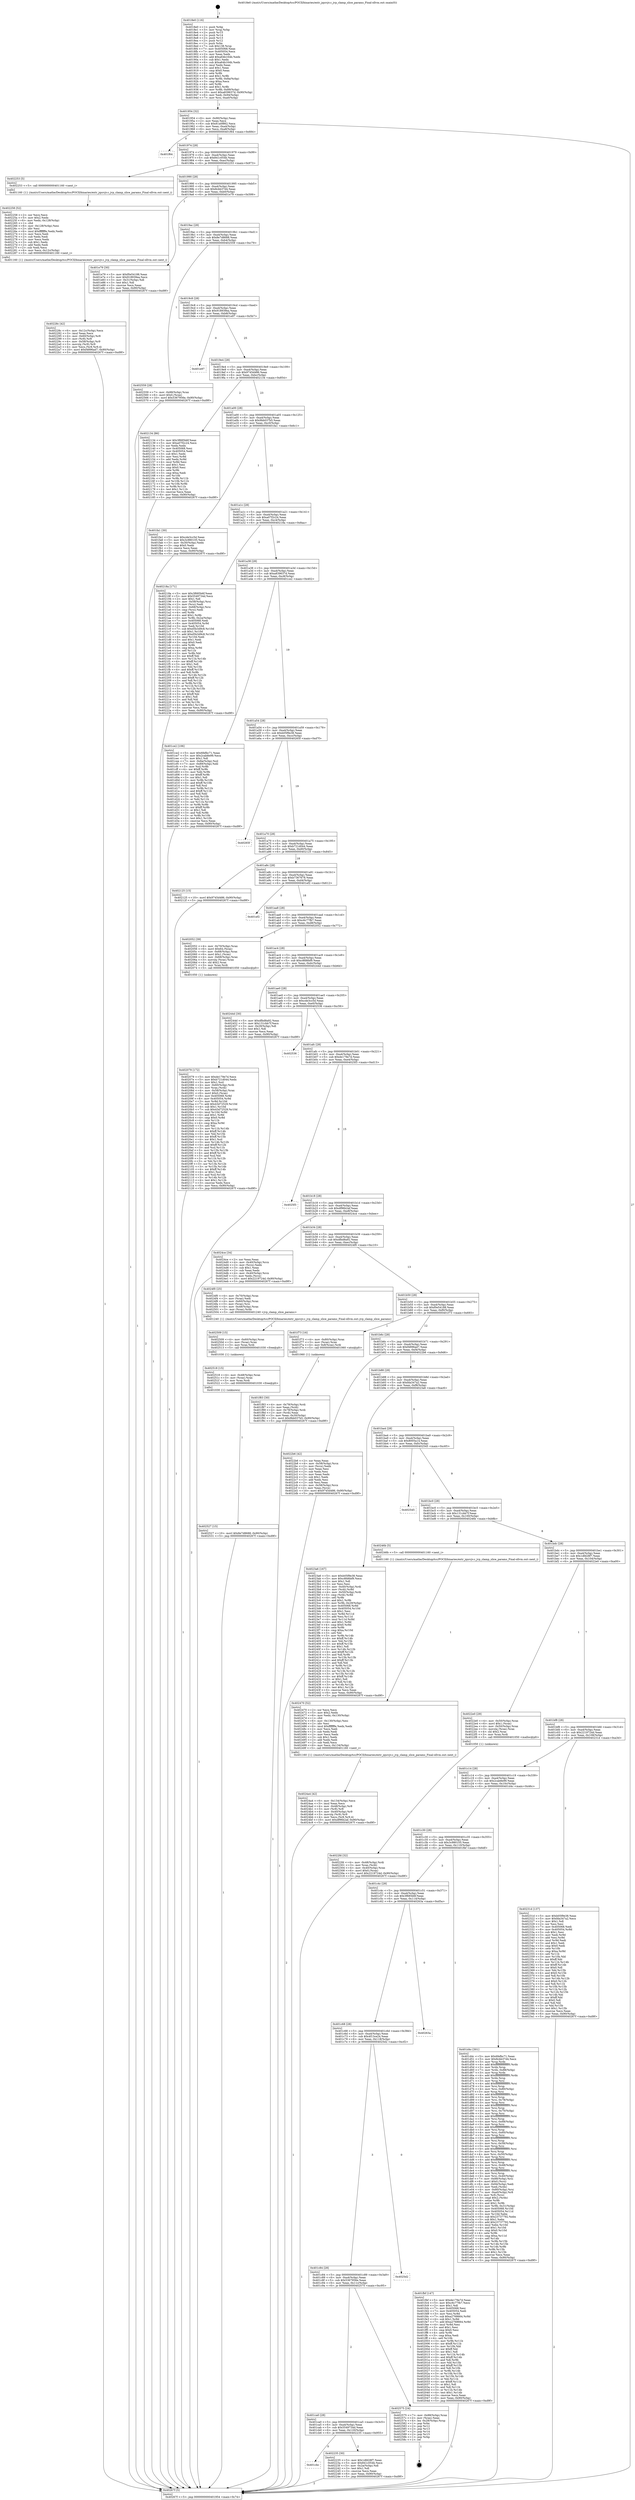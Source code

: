 digraph "0x4018e0" {
  label = "0x4018e0 (/mnt/c/Users/mathe/Desktop/tcc/POCII/binaries/extr_jqsrcjv.c_jvp_clamp_slice_params_Final-ollvm.out::main(0))"
  labelloc = "t"
  node[shape=record]

  Entry [label="",width=0.3,height=0.3,shape=circle,fillcolor=black,style=filled]
  "0x401954" [label="{
     0x401954 [32]\l
     | [instrs]\l
     &nbsp;&nbsp;0x401954 \<+6\>: mov -0x90(%rbp),%eax\l
     &nbsp;&nbsp;0x40195a \<+2\>: mov %eax,%ecx\l
     &nbsp;&nbsp;0x40195c \<+6\>: sub $0x81a0f862,%ecx\l
     &nbsp;&nbsp;0x401962 \<+6\>: mov %eax,-0xa4(%rbp)\l
     &nbsp;&nbsp;0x401968 \<+6\>: mov %ecx,-0xa8(%rbp)\l
     &nbsp;&nbsp;0x40196e \<+6\>: je 0000000000401f64 \<main+0x684\>\l
  }"]
  "0x401f64" [label="{
     0x401f64\l
  }", style=dashed]
  "0x401974" [label="{
     0x401974 [28]\l
     | [instrs]\l
     &nbsp;&nbsp;0x401974 \<+5\>: jmp 0000000000401979 \<main+0x99\>\l
     &nbsp;&nbsp;0x401979 \<+6\>: mov -0xa4(%rbp),%eax\l
     &nbsp;&nbsp;0x40197f \<+5\>: sub $0x841c054b,%eax\l
     &nbsp;&nbsp;0x401984 \<+6\>: mov %eax,-0xac(%rbp)\l
     &nbsp;&nbsp;0x40198a \<+6\>: je 0000000000402253 \<main+0x973\>\l
  }"]
  Exit [label="",width=0.3,height=0.3,shape=circle,fillcolor=black,style=filled,peripheries=2]
  "0x402253" [label="{
     0x402253 [5]\l
     | [instrs]\l
     &nbsp;&nbsp;0x402253 \<+5\>: call 0000000000401160 \<next_i\>\l
     | [calls]\l
     &nbsp;&nbsp;0x401160 \{1\} (/mnt/c/Users/mathe/Desktop/tcc/POCII/binaries/extr_jqsrcjv.c_jvp_clamp_slice_params_Final-ollvm.out::next_i)\l
  }"]
  "0x401990" [label="{
     0x401990 [28]\l
     | [instrs]\l
     &nbsp;&nbsp;0x401990 \<+5\>: jmp 0000000000401995 \<main+0xb5\>\l
     &nbsp;&nbsp;0x401995 \<+6\>: mov -0xa4(%rbp),%eax\l
     &nbsp;&nbsp;0x40199b \<+5\>: sub $0x8cbb37d4,%eax\l
     &nbsp;&nbsp;0x4019a0 \<+6\>: mov %eax,-0xb0(%rbp)\l
     &nbsp;&nbsp;0x4019a6 \<+6\>: je 0000000000401e79 \<main+0x599\>\l
  }"]
  "0x402527" [label="{
     0x402527 [15]\l
     | [instrs]\l
     &nbsp;&nbsp;0x402527 \<+10\>: movl $0x8e7d8688,-0x90(%rbp)\l
     &nbsp;&nbsp;0x402531 \<+5\>: jmp 000000000040267f \<main+0xd9f\>\l
  }"]
  "0x401e79" [label="{
     0x401e79 [30]\l
     | [instrs]\l
     &nbsp;&nbsp;0x401e79 \<+5\>: mov $0xf0e54188,%eax\l
     &nbsp;&nbsp;0x401e7e \<+5\>: mov $0x918939ea,%ecx\l
     &nbsp;&nbsp;0x401e83 \<+3\>: mov -0x31(%rbp),%dl\l
     &nbsp;&nbsp;0x401e86 \<+3\>: test $0x1,%dl\l
     &nbsp;&nbsp;0x401e89 \<+3\>: cmovne %ecx,%eax\l
     &nbsp;&nbsp;0x401e8c \<+6\>: mov %eax,-0x90(%rbp)\l
     &nbsp;&nbsp;0x401e92 \<+5\>: jmp 000000000040267f \<main+0xd9f\>\l
  }"]
  "0x4019ac" [label="{
     0x4019ac [28]\l
     | [instrs]\l
     &nbsp;&nbsp;0x4019ac \<+5\>: jmp 00000000004019b1 \<main+0xd1\>\l
     &nbsp;&nbsp;0x4019b1 \<+6\>: mov -0xa4(%rbp),%eax\l
     &nbsp;&nbsp;0x4019b7 \<+5\>: sub $0x8e7d8688,%eax\l
     &nbsp;&nbsp;0x4019bc \<+6\>: mov %eax,-0xb4(%rbp)\l
     &nbsp;&nbsp;0x4019c2 \<+6\>: je 0000000000402559 \<main+0xc79\>\l
  }"]
  "0x402518" [label="{
     0x402518 [15]\l
     | [instrs]\l
     &nbsp;&nbsp;0x402518 \<+4\>: mov -0x48(%rbp),%rax\l
     &nbsp;&nbsp;0x40251c \<+3\>: mov (%rax),%rax\l
     &nbsp;&nbsp;0x40251f \<+3\>: mov %rax,%rdi\l
     &nbsp;&nbsp;0x402522 \<+5\>: call 0000000000401030 \<free@plt\>\l
     | [calls]\l
     &nbsp;&nbsp;0x401030 \{1\} (unknown)\l
  }"]
  "0x402559" [label="{
     0x402559 [28]\l
     | [instrs]\l
     &nbsp;&nbsp;0x402559 \<+7\>: mov -0x88(%rbp),%rax\l
     &nbsp;&nbsp;0x402560 \<+6\>: movl $0x0,(%rax)\l
     &nbsp;&nbsp;0x402566 \<+10\>: movl $0x5367956e,-0x90(%rbp)\l
     &nbsp;&nbsp;0x402570 \<+5\>: jmp 000000000040267f \<main+0xd9f\>\l
  }"]
  "0x4019c8" [label="{
     0x4019c8 [28]\l
     | [instrs]\l
     &nbsp;&nbsp;0x4019c8 \<+5\>: jmp 00000000004019cd \<main+0xed\>\l
     &nbsp;&nbsp;0x4019cd \<+6\>: mov -0xa4(%rbp),%eax\l
     &nbsp;&nbsp;0x4019d3 \<+5\>: sub $0x918939ea,%eax\l
     &nbsp;&nbsp;0x4019d8 \<+6\>: mov %eax,-0xb8(%rbp)\l
     &nbsp;&nbsp;0x4019de \<+6\>: je 0000000000401e97 \<main+0x5b7\>\l
  }"]
  "0x402509" [label="{
     0x402509 [15]\l
     | [instrs]\l
     &nbsp;&nbsp;0x402509 \<+4\>: mov -0x60(%rbp),%rax\l
     &nbsp;&nbsp;0x40250d \<+3\>: mov (%rax),%rax\l
     &nbsp;&nbsp;0x402510 \<+3\>: mov %rax,%rdi\l
     &nbsp;&nbsp;0x402513 \<+5\>: call 0000000000401030 \<free@plt\>\l
     | [calls]\l
     &nbsp;&nbsp;0x401030 \{1\} (unknown)\l
  }"]
  "0x401e97" [label="{
     0x401e97\l
  }", style=dashed]
  "0x4019e4" [label="{
     0x4019e4 [28]\l
     | [instrs]\l
     &nbsp;&nbsp;0x4019e4 \<+5\>: jmp 00000000004019e9 \<main+0x109\>\l
     &nbsp;&nbsp;0x4019e9 \<+6\>: mov -0xa4(%rbp),%eax\l
     &nbsp;&nbsp;0x4019ef \<+5\>: sub $0x9745d486,%eax\l
     &nbsp;&nbsp;0x4019f4 \<+6\>: mov %eax,-0xbc(%rbp)\l
     &nbsp;&nbsp;0x4019fa \<+6\>: je 0000000000402134 \<main+0x854\>\l
  }"]
  "0x4024a4" [label="{
     0x4024a4 [42]\l
     | [instrs]\l
     &nbsp;&nbsp;0x4024a4 \<+6\>: mov -0x134(%rbp),%ecx\l
     &nbsp;&nbsp;0x4024aa \<+3\>: imul %eax,%ecx\l
     &nbsp;&nbsp;0x4024ad \<+4\>: mov -0x48(%rbp),%r8\l
     &nbsp;&nbsp;0x4024b1 \<+3\>: mov (%r8),%r8\l
     &nbsp;&nbsp;0x4024b4 \<+4\>: mov -0x40(%rbp),%r9\l
     &nbsp;&nbsp;0x4024b8 \<+3\>: movslq (%r9),%r9\l
     &nbsp;&nbsp;0x4024bb \<+4\>: mov %ecx,(%r8,%r9,4)\l
     &nbsp;&nbsp;0x4024bf \<+10\>: movl $0xdf96b2af,-0x90(%rbp)\l
     &nbsp;&nbsp;0x4024c9 \<+5\>: jmp 000000000040267f \<main+0xd9f\>\l
  }"]
  "0x402134" [label="{
     0x402134 [86]\l
     | [instrs]\l
     &nbsp;&nbsp;0x402134 \<+5\>: mov $0x3f685b6f,%eax\l
     &nbsp;&nbsp;0x402139 \<+5\>: mov $0xa07f2c24,%ecx\l
     &nbsp;&nbsp;0x40213e \<+2\>: xor %edx,%edx\l
     &nbsp;&nbsp;0x402140 \<+7\>: mov 0x405068,%esi\l
     &nbsp;&nbsp;0x402147 \<+7\>: mov 0x405054,%edi\l
     &nbsp;&nbsp;0x40214e \<+3\>: sub $0x1,%edx\l
     &nbsp;&nbsp;0x402151 \<+3\>: mov %esi,%r8d\l
     &nbsp;&nbsp;0x402154 \<+3\>: add %edx,%r8d\l
     &nbsp;&nbsp;0x402157 \<+4\>: imul %r8d,%esi\l
     &nbsp;&nbsp;0x40215b \<+3\>: and $0x1,%esi\l
     &nbsp;&nbsp;0x40215e \<+3\>: cmp $0x0,%esi\l
     &nbsp;&nbsp;0x402161 \<+4\>: sete %r9b\l
     &nbsp;&nbsp;0x402165 \<+3\>: cmp $0xa,%edi\l
     &nbsp;&nbsp;0x402168 \<+4\>: setl %r10b\l
     &nbsp;&nbsp;0x40216c \<+3\>: mov %r9b,%r11b\l
     &nbsp;&nbsp;0x40216f \<+3\>: and %r10b,%r11b\l
     &nbsp;&nbsp;0x402172 \<+3\>: xor %r10b,%r9b\l
     &nbsp;&nbsp;0x402175 \<+3\>: or %r9b,%r11b\l
     &nbsp;&nbsp;0x402178 \<+4\>: test $0x1,%r11b\l
     &nbsp;&nbsp;0x40217c \<+3\>: cmovne %ecx,%eax\l
     &nbsp;&nbsp;0x40217f \<+6\>: mov %eax,-0x90(%rbp)\l
     &nbsp;&nbsp;0x402185 \<+5\>: jmp 000000000040267f \<main+0xd9f\>\l
  }"]
  "0x401a00" [label="{
     0x401a00 [28]\l
     | [instrs]\l
     &nbsp;&nbsp;0x401a00 \<+5\>: jmp 0000000000401a05 \<main+0x125\>\l
     &nbsp;&nbsp;0x401a05 \<+6\>: mov -0xa4(%rbp),%eax\l
     &nbsp;&nbsp;0x401a0b \<+5\>: sub $0x9bb037b5,%eax\l
     &nbsp;&nbsp;0x401a10 \<+6\>: mov %eax,-0xc0(%rbp)\l
     &nbsp;&nbsp;0x401a16 \<+6\>: je 0000000000401fa1 \<main+0x6c1\>\l
  }"]
  "0x402470" [label="{
     0x402470 [52]\l
     | [instrs]\l
     &nbsp;&nbsp;0x402470 \<+2\>: xor %ecx,%ecx\l
     &nbsp;&nbsp;0x402472 \<+5\>: mov $0x2,%edx\l
     &nbsp;&nbsp;0x402477 \<+6\>: mov %edx,-0x130(%rbp)\l
     &nbsp;&nbsp;0x40247d \<+1\>: cltd\l
     &nbsp;&nbsp;0x40247e \<+6\>: mov -0x130(%rbp),%esi\l
     &nbsp;&nbsp;0x402484 \<+2\>: idiv %esi\l
     &nbsp;&nbsp;0x402486 \<+6\>: imul $0xfffffffe,%edx,%edx\l
     &nbsp;&nbsp;0x40248c \<+2\>: mov %ecx,%edi\l
     &nbsp;&nbsp;0x40248e \<+2\>: sub %edx,%edi\l
     &nbsp;&nbsp;0x402490 \<+2\>: mov %ecx,%edx\l
     &nbsp;&nbsp;0x402492 \<+3\>: sub $0x1,%edx\l
     &nbsp;&nbsp;0x402495 \<+2\>: add %edx,%edi\l
     &nbsp;&nbsp;0x402497 \<+2\>: sub %edi,%ecx\l
     &nbsp;&nbsp;0x402499 \<+6\>: mov %ecx,-0x134(%rbp)\l
     &nbsp;&nbsp;0x40249f \<+5\>: call 0000000000401160 \<next_i\>\l
     | [calls]\l
     &nbsp;&nbsp;0x401160 \{1\} (/mnt/c/Users/mathe/Desktop/tcc/POCII/binaries/extr_jqsrcjv.c_jvp_clamp_slice_params_Final-ollvm.out::next_i)\l
  }"]
  "0x401fa1" [label="{
     0x401fa1 [30]\l
     | [instrs]\l
     &nbsp;&nbsp;0x401fa1 \<+5\>: mov $0xcde3cc5d,%eax\l
     &nbsp;&nbsp;0x401fa6 \<+5\>: mov $0x3c980105,%ecx\l
     &nbsp;&nbsp;0x401fab \<+3\>: mov -0x30(%rbp),%edx\l
     &nbsp;&nbsp;0x401fae \<+3\>: cmp $0x0,%edx\l
     &nbsp;&nbsp;0x401fb1 \<+3\>: cmove %ecx,%eax\l
     &nbsp;&nbsp;0x401fb4 \<+6\>: mov %eax,-0x90(%rbp)\l
     &nbsp;&nbsp;0x401fba \<+5\>: jmp 000000000040267f \<main+0xd9f\>\l
  }"]
  "0x401a1c" [label="{
     0x401a1c [28]\l
     | [instrs]\l
     &nbsp;&nbsp;0x401a1c \<+5\>: jmp 0000000000401a21 \<main+0x141\>\l
     &nbsp;&nbsp;0x401a21 \<+6\>: mov -0xa4(%rbp),%eax\l
     &nbsp;&nbsp;0x401a27 \<+5\>: sub $0xa07f2c24,%eax\l
     &nbsp;&nbsp;0x401a2c \<+6\>: mov %eax,-0xc4(%rbp)\l
     &nbsp;&nbsp;0x401a32 \<+6\>: je 000000000040218a \<main+0x8aa\>\l
  }"]
  "0x4022fd" [label="{
     0x4022fd [32]\l
     | [instrs]\l
     &nbsp;&nbsp;0x4022fd \<+4\>: mov -0x48(%rbp),%rdi\l
     &nbsp;&nbsp;0x402301 \<+3\>: mov %rax,(%rdi)\l
     &nbsp;&nbsp;0x402304 \<+4\>: mov -0x40(%rbp),%rax\l
     &nbsp;&nbsp;0x402308 \<+6\>: movl $0x0,(%rax)\l
     &nbsp;&nbsp;0x40230e \<+10\>: movl $0x2219724d,-0x90(%rbp)\l
     &nbsp;&nbsp;0x402318 \<+5\>: jmp 000000000040267f \<main+0xd9f\>\l
  }"]
  "0x40218a" [label="{
     0x40218a [171]\l
     | [instrs]\l
     &nbsp;&nbsp;0x40218a \<+5\>: mov $0x3f685b6f,%eax\l
     &nbsp;&nbsp;0x40218f \<+5\>: mov $0x5549734d,%ecx\l
     &nbsp;&nbsp;0x402194 \<+2\>: mov $0x1,%dl\l
     &nbsp;&nbsp;0x402196 \<+4\>: mov -0x58(%rbp),%rsi\l
     &nbsp;&nbsp;0x40219a \<+2\>: mov (%rsi),%edi\l
     &nbsp;&nbsp;0x40219c \<+4\>: mov -0x68(%rbp),%rsi\l
     &nbsp;&nbsp;0x4021a0 \<+2\>: cmp (%rsi),%edi\l
     &nbsp;&nbsp;0x4021a2 \<+4\>: setl %r8b\l
     &nbsp;&nbsp;0x4021a6 \<+4\>: and $0x1,%r8b\l
     &nbsp;&nbsp;0x4021aa \<+4\>: mov %r8b,-0x2a(%rbp)\l
     &nbsp;&nbsp;0x4021ae \<+7\>: mov 0x405068,%edi\l
     &nbsp;&nbsp;0x4021b5 \<+8\>: mov 0x405054,%r9d\l
     &nbsp;&nbsp;0x4021bd \<+3\>: mov %edi,%r10d\l
     &nbsp;&nbsp;0x4021c0 \<+7\>: sub $0xd5b3d9c8,%r10d\l
     &nbsp;&nbsp;0x4021c7 \<+4\>: sub $0x1,%r10d\l
     &nbsp;&nbsp;0x4021cb \<+7\>: add $0xd5b3d9c8,%r10d\l
     &nbsp;&nbsp;0x4021d2 \<+4\>: imul %r10d,%edi\l
     &nbsp;&nbsp;0x4021d6 \<+3\>: and $0x1,%edi\l
     &nbsp;&nbsp;0x4021d9 \<+3\>: cmp $0x0,%edi\l
     &nbsp;&nbsp;0x4021dc \<+4\>: sete %r8b\l
     &nbsp;&nbsp;0x4021e0 \<+4\>: cmp $0xa,%r9d\l
     &nbsp;&nbsp;0x4021e4 \<+4\>: setl %r11b\l
     &nbsp;&nbsp;0x4021e8 \<+3\>: mov %r8b,%bl\l
     &nbsp;&nbsp;0x4021eb \<+3\>: xor $0xff,%bl\l
     &nbsp;&nbsp;0x4021ee \<+3\>: mov %r11b,%r14b\l
     &nbsp;&nbsp;0x4021f1 \<+4\>: xor $0xff,%r14b\l
     &nbsp;&nbsp;0x4021f5 \<+3\>: xor $0x1,%dl\l
     &nbsp;&nbsp;0x4021f8 \<+3\>: mov %bl,%r15b\l
     &nbsp;&nbsp;0x4021fb \<+4\>: and $0xff,%r15b\l
     &nbsp;&nbsp;0x4021ff \<+3\>: and %dl,%r8b\l
     &nbsp;&nbsp;0x402202 \<+3\>: mov %r14b,%r12b\l
     &nbsp;&nbsp;0x402205 \<+4\>: and $0xff,%r12b\l
     &nbsp;&nbsp;0x402209 \<+3\>: and %dl,%r11b\l
     &nbsp;&nbsp;0x40220c \<+3\>: or %r8b,%r15b\l
     &nbsp;&nbsp;0x40220f \<+3\>: or %r11b,%r12b\l
     &nbsp;&nbsp;0x402212 \<+3\>: xor %r12b,%r15b\l
     &nbsp;&nbsp;0x402215 \<+3\>: or %r14b,%bl\l
     &nbsp;&nbsp;0x402218 \<+3\>: xor $0xff,%bl\l
     &nbsp;&nbsp;0x40221b \<+3\>: or $0x1,%dl\l
     &nbsp;&nbsp;0x40221e \<+2\>: and %dl,%bl\l
     &nbsp;&nbsp;0x402220 \<+3\>: or %bl,%r15b\l
     &nbsp;&nbsp;0x402223 \<+4\>: test $0x1,%r15b\l
     &nbsp;&nbsp;0x402227 \<+3\>: cmovne %ecx,%eax\l
     &nbsp;&nbsp;0x40222a \<+6\>: mov %eax,-0x90(%rbp)\l
     &nbsp;&nbsp;0x402230 \<+5\>: jmp 000000000040267f \<main+0xd9f\>\l
  }"]
  "0x401a38" [label="{
     0x401a38 [28]\l
     | [instrs]\l
     &nbsp;&nbsp;0x401a38 \<+5\>: jmp 0000000000401a3d \<main+0x15d\>\l
     &nbsp;&nbsp;0x401a3d \<+6\>: mov -0xa4(%rbp),%eax\l
     &nbsp;&nbsp;0x401a43 \<+5\>: sub $0xa839637d,%eax\l
     &nbsp;&nbsp;0x401a48 \<+6\>: mov %eax,-0xc8(%rbp)\l
     &nbsp;&nbsp;0x401a4e \<+6\>: je 0000000000401ce2 \<main+0x402\>\l
  }"]
  "0x40228c" [label="{
     0x40228c [42]\l
     | [instrs]\l
     &nbsp;&nbsp;0x40228c \<+6\>: mov -0x12c(%rbp),%ecx\l
     &nbsp;&nbsp;0x402292 \<+3\>: imul %eax,%ecx\l
     &nbsp;&nbsp;0x402295 \<+4\>: mov -0x60(%rbp),%r8\l
     &nbsp;&nbsp;0x402299 \<+3\>: mov (%r8),%r8\l
     &nbsp;&nbsp;0x40229c \<+4\>: mov -0x58(%rbp),%r9\l
     &nbsp;&nbsp;0x4022a0 \<+3\>: movslq (%r9),%r9\l
     &nbsp;&nbsp;0x4022a3 \<+4\>: mov %ecx,(%r8,%r9,4)\l
     &nbsp;&nbsp;0x4022a7 \<+10\>: movl $0xf4896ad7,-0x90(%rbp)\l
     &nbsp;&nbsp;0x4022b1 \<+5\>: jmp 000000000040267f \<main+0xd9f\>\l
  }"]
  "0x401ce2" [label="{
     0x401ce2 [106]\l
     | [instrs]\l
     &nbsp;&nbsp;0x401ce2 \<+5\>: mov $0x6fefbc71,%eax\l
     &nbsp;&nbsp;0x401ce7 \<+5\>: mov $0x2cab8e99,%ecx\l
     &nbsp;&nbsp;0x401cec \<+2\>: mov $0x1,%dl\l
     &nbsp;&nbsp;0x401cee \<+7\>: mov -0x8a(%rbp),%sil\l
     &nbsp;&nbsp;0x401cf5 \<+7\>: mov -0x89(%rbp),%dil\l
     &nbsp;&nbsp;0x401cfc \<+3\>: mov %sil,%r8b\l
     &nbsp;&nbsp;0x401cff \<+4\>: xor $0xff,%r8b\l
     &nbsp;&nbsp;0x401d03 \<+3\>: mov %dil,%r9b\l
     &nbsp;&nbsp;0x401d06 \<+4\>: xor $0xff,%r9b\l
     &nbsp;&nbsp;0x401d0a \<+3\>: xor $0x1,%dl\l
     &nbsp;&nbsp;0x401d0d \<+3\>: mov %r8b,%r10b\l
     &nbsp;&nbsp;0x401d10 \<+4\>: and $0xff,%r10b\l
     &nbsp;&nbsp;0x401d14 \<+3\>: and %dl,%sil\l
     &nbsp;&nbsp;0x401d17 \<+3\>: mov %r9b,%r11b\l
     &nbsp;&nbsp;0x401d1a \<+4\>: and $0xff,%r11b\l
     &nbsp;&nbsp;0x401d1e \<+3\>: and %dl,%dil\l
     &nbsp;&nbsp;0x401d21 \<+3\>: or %sil,%r10b\l
     &nbsp;&nbsp;0x401d24 \<+3\>: or %dil,%r11b\l
     &nbsp;&nbsp;0x401d27 \<+3\>: xor %r11b,%r10b\l
     &nbsp;&nbsp;0x401d2a \<+3\>: or %r9b,%r8b\l
     &nbsp;&nbsp;0x401d2d \<+4\>: xor $0xff,%r8b\l
     &nbsp;&nbsp;0x401d31 \<+3\>: or $0x1,%dl\l
     &nbsp;&nbsp;0x401d34 \<+3\>: and %dl,%r8b\l
     &nbsp;&nbsp;0x401d37 \<+3\>: or %r8b,%r10b\l
     &nbsp;&nbsp;0x401d3a \<+4\>: test $0x1,%r10b\l
     &nbsp;&nbsp;0x401d3e \<+3\>: cmovne %ecx,%eax\l
     &nbsp;&nbsp;0x401d41 \<+6\>: mov %eax,-0x90(%rbp)\l
     &nbsp;&nbsp;0x401d47 \<+5\>: jmp 000000000040267f \<main+0xd9f\>\l
  }"]
  "0x401a54" [label="{
     0x401a54 [28]\l
     | [instrs]\l
     &nbsp;&nbsp;0x401a54 \<+5\>: jmp 0000000000401a59 \<main+0x179\>\l
     &nbsp;&nbsp;0x401a59 \<+6\>: mov -0xa4(%rbp),%eax\l
     &nbsp;&nbsp;0x401a5f \<+5\>: sub $0xb05f9e38,%eax\l
     &nbsp;&nbsp;0x401a64 \<+6\>: mov %eax,-0xcc(%rbp)\l
     &nbsp;&nbsp;0x401a6a \<+6\>: je 000000000040265f \<main+0xd7f\>\l
  }"]
  "0x40267f" [label="{
     0x40267f [5]\l
     | [instrs]\l
     &nbsp;&nbsp;0x40267f \<+5\>: jmp 0000000000401954 \<main+0x74\>\l
  }"]
  "0x4018e0" [label="{
     0x4018e0 [116]\l
     | [instrs]\l
     &nbsp;&nbsp;0x4018e0 \<+1\>: push %rbp\l
     &nbsp;&nbsp;0x4018e1 \<+3\>: mov %rsp,%rbp\l
     &nbsp;&nbsp;0x4018e4 \<+2\>: push %r15\l
     &nbsp;&nbsp;0x4018e6 \<+2\>: push %r14\l
     &nbsp;&nbsp;0x4018e8 \<+2\>: push %r13\l
     &nbsp;&nbsp;0x4018ea \<+2\>: push %r12\l
     &nbsp;&nbsp;0x4018ec \<+1\>: push %rbx\l
     &nbsp;&nbsp;0x4018ed \<+7\>: sub $0x138,%rsp\l
     &nbsp;&nbsp;0x4018f4 \<+7\>: mov 0x405068,%eax\l
     &nbsp;&nbsp;0x4018fb \<+7\>: mov 0x405054,%ecx\l
     &nbsp;&nbsp;0x401902 \<+2\>: mov %eax,%edx\l
     &nbsp;&nbsp;0x401904 \<+6\>: add $0xa64b164b,%edx\l
     &nbsp;&nbsp;0x40190a \<+3\>: sub $0x1,%edx\l
     &nbsp;&nbsp;0x40190d \<+6\>: sub $0xa64b164b,%edx\l
     &nbsp;&nbsp;0x401913 \<+3\>: imul %edx,%eax\l
     &nbsp;&nbsp;0x401916 \<+3\>: and $0x1,%eax\l
     &nbsp;&nbsp;0x401919 \<+3\>: cmp $0x0,%eax\l
     &nbsp;&nbsp;0x40191c \<+4\>: sete %r8b\l
     &nbsp;&nbsp;0x401920 \<+4\>: and $0x1,%r8b\l
     &nbsp;&nbsp;0x401924 \<+7\>: mov %r8b,-0x8a(%rbp)\l
     &nbsp;&nbsp;0x40192b \<+3\>: cmp $0xa,%ecx\l
     &nbsp;&nbsp;0x40192e \<+4\>: setl %r8b\l
     &nbsp;&nbsp;0x401932 \<+4\>: and $0x1,%r8b\l
     &nbsp;&nbsp;0x401936 \<+7\>: mov %r8b,-0x89(%rbp)\l
     &nbsp;&nbsp;0x40193d \<+10\>: movl $0xa839637d,-0x90(%rbp)\l
     &nbsp;&nbsp;0x401947 \<+6\>: mov %edi,-0x94(%rbp)\l
     &nbsp;&nbsp;0x40194d \<+7\>: mov %rsi,-0xa0(%rbp)\l
  }"]
  "0x402258" [label="{
     0x402258 [52]\l
     | [instrs]\l
     &nbsp;&nbsp;0x402258 \<+2\>: xor %ecx,%ecx\l
     &nbsp;&nbsp;0x40225a \<+5\>: mov $0x2,%edx\l
     &nbsp;&nbsp;0x40225f \<+6\>: mov %edx,-0x128(%rbp)\l
     &nbsp;&nbsp;0x402265 \<+1\>: cltd\l
     &nbsp;&nbsp;0x402266 \<+6\>: mov -0x128(%rbp),%esi\l
     &nbsp;&nbsp;0x40226c \<+2\>: idiv %esi\l
     &nbsp;&nbsp;0x40226e \<+6\>: imul $0xfffffffe,%edx,%edx\l
     &nbsp;&nbsp;0x402274 \<+2\>: mov %ecx,%edi\l
     &nbsp;&nbsp;0x402276 \<+2\>: sub %edx,%edi\l
     &nbsp;&nbsp;0x402278 \<+2\>: mov %ecx,%edx\l
     &nbsp;&nbsp;0x40227a \<+3\>: sub $0x1,%edx\l
     &nbsp;&nbsp;0x40227d \<+2\>: add %edx,%edi\l
     &nbsp;&nbsp;0x40227f \<+2\>: sub %edi,%ecx\l
     &nbsp;&nbsp;0x402281 \<+6\>: mov %ecx,-0x12c(%rbp)\l
     &nbsp;&nbsp;0x402287 \<+5\>: call 0000000000401160 \<next_i\>\l
     | [calls]\l
     &nbsp;&nbsp;0x401160 \{1\} (/mnt/c/Users/mathe/Desktop/tcc/POCII/binaries/extr_jqsrcjv.c_jvp_clamp_slice_params_Final-ollvm.out::next_i)\l
  }"]
  "0x40265f" [label="{
     0x40265f\l
  }", style=dashed]
  "0x401a70" [label="{
     0x401a70 [28]\l
     | [instrs]\l
     &nbsp;&nbsp;0x401a70 \<+5\>: jmp 0000000000401a75 \<main+0x195\>\l
     &nbsp;&nbsp;0x401a75 \<+6\>: mov -0xa4(%rbp),%eax\l
     &nbsp;&nbsp;0x401a7b \<+5\>: sub $0xb721d044,%eax\l
     &nbsp;&nbsp;0x401a80 \<+6\>: mov %eax,-0xd0(%rbp)\l
     &nbsp;&nbsp;0x401a86 \<+6\>: je 0000000000402125 \<main+0x845\>\l
  }"]
  "0x401cbc" [label="{
     0x401cbc\l
  }", style=dashed]
  "0x402125" [label="{
     0x402125 [15]\l
     | [instrs]\l
     &nbsp;&nbsp;0x402125 \<+10\>: movl $0x9745d486,-0x90(%rbp)\l
     &nbsp;&nbsp;0x40212f \<+5\>: jmp 000000000040267f \<main+0xd9f\>\l
  }"]
  "0x401a8c" [label="{
     0x401a8c [28]\l
     | [instrs]\l
     &nbsp;&nbsp;0x401a8c \<+5\>: jmp 0000000000401a91 \<main+0x1b1\>\l
     &nbsp;&nbsp;0x401a91 \<+6\>: mov -0xa4(%rbp),%eax\l
     &nbsp;&nbsp;0x401a97 \<+5\>: sub $0xb7367678,%eax\l
     &nbsp;&nbsp;0x401a9c \<+6\>: mov %eax,-0xd4(%rbp)\l
     &nbsp;&nbsp;0x401aa2 \<+6\>: je 0000000000401ef2 \<main+0x612\>\l
  }"]
  "0x402235" [label="{
     0x402235 [30]\l
     | [instrs]\l
     &nbsp;&nbsp;0x402235 \<+5\>: mov $0x1dfd28f7,%eax\l
     &nbsp;&nbsp;0x40223a \<+5\>: mov $0x841c054b,%ecx\l
     &nbsp;&nbsp;0x40223f \<+3\>: mov -0x2a(%rbp),%dl\l
     &nbsp;&nbsp;0x402242 \<+3\>: test $0x1,%dl\l
     &nbsp;&nbsp;0x402245 \<+3\>: cmovne %ecx,%eax\l
     &nbsp;&nbsp;0x402248 \<+6\>: mov %eax,-0x90(%rbp)\l
     &nbsp;&nbsp;0x40224e \<+5\>: jmp 000000000040267f \<main+0xd9f\>\l
  }"]
  "0x401ef2" [label="{
     0x401ef2\l
  }", style=dashed]
  "0x401aa8" [label="{
     0x401aa8 [28]\l
     | [instrs]\l
     &nbsp;&nbsp;0x401aa8 \<+5\>: jmp 0000000000401aad \<main+0x1cd\>\l
     &nbsp;&nbsp;0x401aad \<+6\>: mov -0xa4(%rbp),%eax\l
     &nbsp;&nbsp;0x401ab3 \<+5\>: sub $0xc6c77fb7,%eax\l
     &nbsp;&nbsp;0x401ab8 \<+6\>: mov %eax,-0xd8(%rbp)\l
     &nbsp;&nbsp;0x401abe \<+6\>: je 0000000000402052 \<main+0x772\>\l
  }"]
  "0x401ca0" [label="{
     0x401ca0 [28]\l
     | [instrs]\l
     &nbsp;&nbsp;0x401ca0 \<+5\>: jmp 0000000000401ca5 \<main+0x3c5\>\l
     &nbsp;&nbsp;0x401ca5 \<+6\>: mov -0xa4(%rbp),%eax\l
     &nbsp;&nbsp;0x401cab \<+5\>: sub $0x5549734d,%eax\l
     &nbsp;&nbsp;0x401cb0 \<+6\>: mov %eax,-0x120(%rbp)\l
     &nbsp;&nbsp;0x401cb6 \<+6\>: je 0000000000402235 \<main+0x955\>\l
  }"]
  "0x402052" [label="{
     0x402052 [39]\l
     | [instrs]\l
     &nbsp;&nbsp;0x402052 \<+4\>: mov -0x70(%rbp),%rax\l
     &nbsp;&nbsp;0x402056 \<+6\>: movl $0x64,(%rax)\l
     &nbsp;&nbsp;0x40205c \<+4\>: mov -0x68(%rbp),%rax\l
     &nbsp;&nbsp;0x402060 \<+6\>: movl $0x1,(%rax)\l
     &nbsp;&nbsp;0x402066 \<+4\>: mov -0x68(%rbp),%rax\l
     &nbsp;&nbsp;0x40206a \<+3\>: movslq (%rax),%rax\l
     &nbsp;&nbsp;0x40206d \<+4\>: shl $0x2,%rax\l
     &nbsp;&nbsp;0x402071 \<+3\>: mov %rax,%rdi\l
     &nbsp;&nbsp;0x402074 \<+5\>: call 0000000000401050 \<malloc@plt\>\l
     | [calls]\l
     &nbsp;&nbsp;0x401050 \{1\} (unknown)\l
  }"]
  "0x401ac4" [label="{
     0x401ac4 [28]\l
     | [instrs]\l
     &nbsp;&nbsp;0x401ac4 \<+5\>: jmp 0000000000401ac9 \<main+0x1e9\>\l
     &nbsp;&nbsp;0x401ac9 \<+6\>: mov -0xa4(%rbp),%eax\l
     &nbsp;&nbsp;0x401acf \<+5\>: sub $0xc8fd6bf9,%eax\l
     &nbsp;&nbsp;0x401ad4 \<+6\>: mov %eax,-0xdc(%rbp)\l
     &nbsp;&nbsp;0x401ada \<+6\>: je 000000000040244d \<main+0xb6d\>\l
  }"]
  "0x402575" [label="{
     0x402575 [24]\l
     | [instrs]\l
     &nbsp;&nbsp;0x402575 \<+7\>: mov -0x88(%rbp),%rax\l
     &nbsp;&nbsp;0x40257c \<+2\>: mov (%rax),%eax\l
     &nbsp;&nbsp;0x40257e \<+4\>: lea -0x28(%rbp),%rsp\l
     &nbsp;&nbsp;0x402582 \<+1\>: pop %rbx\l
     &nbsp;&nbsp;0x402583 \<+2\>: pop %r12\l
     &nbsp;&nbsp;0x402585 \<+2\>: pop %r13\l
     &nbsp;&nbsp;0x402587 \<+2\>: pop %r14\l
     &nbsp;&nbsp;0x402589 \<+2\>: pop %r15\l
     &nbsp;&nbsp;0x40258b \<+1\>: pop %rbp\l
     &nbsp;&nbsp;0x40258c \<+1\>: ret\l
  }"]
  "0x40244d" [label="{
     0x40244d [30]\l
     | [instrs]\l
     &nbsp;&nbsp;0x40244d \<+5\>: mov $0xdfbd8a92,%eax\l
     &nbsp;&nbsp;0x402452 \<+5\>: mov $0x131cbb7f,%ecx\l
     &nbsp;&nbsp;0x402457 \<+3\>: mov -0x29(%rbp),%dl\l
     &nbsp;&nbsp;0x40245a \<+3\>: test $0x1,%dl\l
     &nbsp;&nbsp;0x40245d \<+3\>: cmovne %ecx,%eax\l
     &nbsp;&nbsp;0x402460 \<+6\>: mov %eax,-0x90(%rbp)\l
     &nbsp;&nbsp;0x402466 \<+5\>: jmp 000000000040267f \<main+0xd9f\>\l
  }"]
  "0x401ae0" [label="{
     0x401ae0 [28]\l
     | [instrs]\l
     &nbsp;&nbsp;0x401ae0 \<+5\>: jmp 0000000000401ae5 \<main+0x205\>\l
     &nbsp;&nbsp;0x401ae5 \<+6\>: mov -0xa4(%rbp),%eax\l
     &nbsp;&nbsp;0x401aeb \<+5\>: sub $0xcde3cc5d,%eax\l
     &nbsp;&nbsp;0x401af0 \<+6\>: mov %eax,-0xe0(%rbp)\l
     &nbsp;&nbsp;0x401af6 \<+6\>: je 0000000000402536 \<main+0xc56\>\l
  }"]
  "0x401c84" [label="{
     0x401c84 [28]\l
     | [instrs]\l
     &nbsp;&nbsp;0x401c84 \<+5\>: jmp 0000000000401c89 \<main+0x3a9\>\l
     &nbsp;&nbsp;0x401c89 \<+6\>: mov -0xa4(%rbp),%eax\l
     &nbsp;&nbsp;0x401c8f \<+5\>: sub $0x5367956e,%eax\l
     &nbsp;&nbsp;0x401c94 \<+6\>: mov %eax,-0x11c(%rbp)\l
     &nbsp;&nbsp;0x401c9a \<+6\>: je 0000000000402575 \<main+0xc95\>\l
  }"]
  "0x402536" [label="{
     0x402536\l
  }", style=dashed]
  "0x401afc" [label="{
     0x401afc [28]\l
     | [instrs]\l
     &nbsp;&nbsp;0x401afc \<+5\>: jmp 0000000000401b01 \<main+0x221\>\l
     &nbsp;&nbsp;0x401b01 \<+6\>: mov -0xa4(%rbp),%eax\l
     &nbsp;&nbsp;0x401b07 \<+5\>: sub $0xde179e7d,%eax\l
     &nbsp;&nbsp;0x401b0c \<+6\>: mov %eax,-0xe4(%rbp)\l
     &nbsp;&nbsp;0x401b12 \<+6\>: je 00000000004025f3 \<main+0xd13\>\l
  }"]
  "0x4025d2" [label="{
     0x4025d2\l
  }", style=dashed]
  "0x4025f3" [label="{
     0x4025f3\l
  }", style=dashed]
  "0x401b18" [label="{
     0x401b18 [28]\l
     | [instrs]\l
     &nbsp;&nbsp;0x401b18 \<+5\>: jmp 0000000000401b1d \<main+0x23d\>\l
     &nbsp;&nbsp;0x401b1d \<+6\>: mov -0xa4(%rbp),%eax\l
     &nbsp;&nbsp;0x401b23 \<+5\>: sub $0xdf96b2af,%eax\l
     &nbsp;&nbsp;0x401b28 \<+6\>: mov %eax,-0xe8(%rbp)\l
     &nbsp;&nbsp;0x401b2e \<+6\>: je 00000000004024ce \<main+0xbee\>\l
  }"]
  "0x401c68" [label="{
     0x401c68 [28]\l
     | [instrs]\l
     &nbsp;&nbsp;0x401c68 \<+5\>: jmp 0000000000401c6d \<main+0x38d\>\l
     &nbsp;&nbsp;0x401c6d \<+6\>: mov -0xa4(%rbp),%eax\l
     &nbsp;&nbsp;0x401c73 \<+5\>: sub $0x4f13ce24,%eax\l
     &nbsp;&nbsp;0x401c78 \<+6\>: mov %eax,-0x118(%rbp)\l
     &nbsp;&nbsp;0x401c7e \<+6\>: je 00000000004025d2 \<main+0xcf2\>\l
  }"]
  "0x4024ce" [label="{
     0x4024ce [34]\l
     | [instrs]\l
     &nbsp;&nbsp;0x4024ce \<+2\>: xor %eax,%eax\l
     &nbsp;&nbsp;0x4024d0 \<+4\>: mov -0x40(%rbp),%rcx\l
     &nbsp;&nbsp;0x4024d4 \<+2\>: mov (%rcx),%edx\l
     &nbsp;&nbsp;0x4024d6 \<+3\>: sub $0x1,%eax\l
     &nbsp;&nbsp;0x4024d9 \<+2\>: sub %eax,%edx\l
     &nbsp;&nbsp;0x4024db \<+4\>: mov -0x40(%rbp),%rcx\l
     &nbsp;&nbsp;0x4024df \<+2\>: mov %edx,(%rcx)\l
     &nbsp;&nbsp;0x4024e1 \<+10\>: movl $0x2219724d,-0x90(%rbp)\l
     &nbsp;&nbsp;0x4024eb \<+5\>: jmp 000000000040267f \<main+0xd9f\>\l
  }"]
  "0x401b34" [label="{
     0x401b34 [28]\l
     | [instrs]\l
     &nbsp;&nbsp;0x401b34 \<+5\>: jmp 0000000000401b39 \<main+0x259\>\l
     &nbsp;&nbsp;0x401b39 \<+6\>: mov -0xa4(%rbp),%eax\l
     &nbsp;&nbsp;0x401b3f \<+5\>: sub $0xdfbd8a92,%eax\l
     &nbsp;&nbsp;0x401b44 \<+6\>: mov %eax,-0xec(%rbp)\l
     &nbsp;&nbsp;0x401b4a \<+6\>: je 00000000004024f0 \<main+0xc10\>\l
  }"]
  "0x40263a" [label="{
     0x40263a\l
  }", style=dashed]
  "0x4024f0" [label="{
     0x4024f0 [25]\l
     | [instrs]\l
     &nbsp;&nbsp;0x4024f0 \<+4\>: mov -0x70(%rbp),%rax\l
     &nbsp;&nbsp;0x4024f4 \<+2\>: mov (%rax),%edi\l
     &nbsp;&nbsp;0x4024f6 \<+4\>: mov -0x60(%rbp),%rax\l
     &nbsp;&nbsp;0x4024fa \<+3\>: mov (%rax),%rsi\l
     &nbsp;&nbsp;0x4024fd \<+4\>: mov -0x48(%rbp),%rax\l
     &nbsp;&nbsp;0x402501 \<+3\>: mov (%rax),%rdx\l
     &nbsp;&nbsp;0x402504 \<+5\>: call 0000000000401240 \<jvp_clamp_slice_params\>\l
     | [calls]\l
     &nbsp;&nbsp;0x401240 \{1\} (/mnt/c/Users/mathe/Desktop/tcc/POCII/binaries/extr_jqsrcjv.c_jvp_clamp_slice_params_Final-ollvm.out::jvp_clamp_slice_params)\l
  }"]
  "0x401b50" [label="{
     0x401b50 [28]\l
     | [instrs]\l
     &nbsp;&nbsp;0x401b50 \<+5\>: jmp 0000000000401b55 \<main+0x275\>\l
     &nbsp;&nbsp;0x401b55 \<+6\>: mov -0xa4(%rbp),%eax\l
     &nbsp;&nbsp;0x401b5b \<+5\>: sub $0xf0e54188,%eax\l
     &nbsp;&nbsp;0x401b60 \<+6\>: mov %eax,-0xf0(%rbp)\l
     &nbsp;&nbsp;0x401b66 \<+6\>: je 0000000000401f73 \<main+0x693\>\l
  }"]
  "0x402079" [label="{
     0x402079 [172]\l
     | [instrs]\l
     &nbsp;&nbsp;0x402079 \<+5\>: mov $0xde179e7d,%ecx\l
     &nbsp;&nbsp;0x40207e \<+5\>: mov $0xb721d044,%edx\l
     &nbsp;&nbsp;0x402083 \<+3\>: mov $0x1,%sil\l
     &nbsp;&nbsp;0x402086 \<+4\>: mov -0x60(%rbp),%rdi\l
     &nbsp;&nbsp;0x40208a \<+3\>: mov %rax,(%rdi)\l
     &nbsp;&nbsp;0x40208d \<+4\>: mov -0x58(%rbp),%rax\l
     &nbsp;&nbsp;0x402091 \<+6\>: movl $0x0,(%rax)\l
     &nbsp;&nbsp;0x402097 \<+8\>: mov 0x405068,%r8d\l
     &nbsp;&nbsp;0x40209f \<+8\>: mov 0x405054,%r9d\l
     &nbsp;&nbsp;0x4020a7 \<+3\>: mov %r8d,%r10d\l
     &nbsp;&nbsp;0x4020aa \<+7\>: add $0x43d72529,%r10d\l
     &nbsp;&nbsp;0x4020b1 \<+4\>: sub $0x1,%r10d\l
     &nbsp;&nbsp;0x4020b5 \<+7\>: sub $0x43d72529,%r10d\l
     &nbsp;&nbsp;0x4020bc \<+4\>: imul %r10d,%r8d\l
     &nbsp;&nbsp;0x4020c0 \<+4\>: and $0x1,%r8d\l
     &nbsp;&nbsp;0x4020c4 \<+4\>: cmp $0x0,%r8d\l
     &nbsp;&nbsp;0x4020c8 \<+4\>: sete %r11b\l
     &nbsp;&nbsp;0x4020cc \<+4\>: cmp $0xa,%r9d\l
     &nbsp;&nbsp;0x4020d0 \<+3\>: setl %bl\l
     &nbsp;&nbsp;0x4020d3 \<+3\>: mov %r11b,%r14b\l
     &nbsp;&nbsp;0x4020d6 \<+4\>: xor $0xff,%r14b\l
     &nbsp;&nbsp;0x4020da \<+3\>: mov %bl,%r15b\l
     &nbsp;&nbsp;0x4020dd \<+4\>: xor $0xff,%r15b\l
     &nbsp;&nbsp;0x4020e1 \<+4\>: xor $0x1,%sil\l
     &nbsp;&nbsp;0x4020e5 \<+3\>: mov %r14b,%r12b\l
     &nbsp;&nbsp;0x4020e8 \<+4\>: and $0xff,%r12b\l
     &nbsp;&nbsp;0x4020ec \<+3\>: and %sil,%r11b\l
     &nbsp;&nbsp;0x4020ef \<+3\>: mov %r15b,%r13b\l
     &nbsp;&nbsp;0x4020f2 \<+4\>: and $0xff,%r13b\l
     &nbsp;&nbsp;0x4020f6 \<+3\>: and %sil,%bl\l
     &nbsp;&nbsp;0x4020f9 \<+3\>: or %r11b,%r12b\l
     &nbsp;&nbsp;0x4020fc \<+3\>: or %bl,%r13b\l
     &nbsp;&nbsp;0x4020ff \<+3\>: xor %r13b,%r12b\l
     &nbsp;&nbsp;0x402102 \<+3\>: or %r15b,%r14b\l
     &nbsp;&nbsp;0x402105 \<+4\>: xor $0xff,%r14b\l
     &nbsp;&nbsp;0x402109 \<+4\>: or $0x1,%sil\l
     &nbsp;&nbsp;0x40210d \<+3\>: and %sil,%r14b\l
     &nbsp;&nbsp;0x402110 \<+3\>: or %r14b,%r12b\l
     &nbsp;&nbsp;0x402113 \<+4\>: test $0x1,%r12b\l
     &nbsp;&nbsp;0x402117 \<+3\>: cmovne %edx,%ecx\l
     &nbsp;&nbsp;0x40211a \<+6\>: mov %ecx,-0x90(%rbp)\l
     &nbsp;&nbsp;0x402120 \<+5\>: jmp 000000000040267f \<main+0xd9f\>\l
  }"]
  "0x401f73" [label="{
     0x401f73 [16]\l
     | [instrs]\l
     &nbsp;&nbsp;0x401f73 \<+4\>: mov -0x80(%rbp),%rax\l
     &nbsp;&nbsp;0x401f77 \<+3\>: mov (%rax),%rax\l
     &nbsp;&nbsp;0x401f7a \<+4\>: mov 0x8(%rax),%rdi\l
     &nbsp;&nbsp;0x401f7e \<+5\>: call 0000000000401060 \<atoi@plt\>\l
     | [calls]\l
     &nbsp;&nbsp;0x401060 \{1\} (unknown)\l
  }"]
  "0x401b6c" [label="{
     0x401b6c [28]\l
     | [instrs]\l
     &nbsp;&nbsp;0x401b6c \<+5\>: jmp 0000000000401b71 \<main+0x291\>\l
     &nbsp;&nbsp;0x401b71 \<+6\>: mov -0xa4(%rbp),%eax\l
     &nbsp;&nbsp;0x401b77 \<+5\>: sub $0xf4896ad7,%eax\l
     &nbsp;&nbsp;0x401b7c \<+6\>: mov %eax,-0xf4(%rbp)\l
     &nbsp;&nbsp;0x401b82 \<+6\>: je 00000000004022b6 \<main+0x9d6\>\l
  }"]
  "0x401c4c" [label="{
     0x401c4c [28]\l
     | [instrs]\l
     &nbsp;&nbsp;0x401c4c \<+5\>: jmp 0000000000401c51 \<main+0x371\>\l
     &nbsp;&nbsp;0x401c51 \<+6\>: mov -0xa4(%rbp),%eax\l
     &nbsp;&nbsp;0x401c57 \<+5\>: sub $0x3f685b6f,%eax\l
     &nbsp;&nbsp;0x401c5c \<+6\>: mov %eax,-0x114(%rbp)\l
     &nbsp;&nbsp;0x401c62 \<+6\>: je 000000000040263a \<main+0xd5a\>\l
  }"]
  "0x4022b6" [label="{
     0x4022b6 [42]\l
     | [instrs]\l
     &nbsp;&nbsp;0x4022b6 \<+2\>: xor %eax,%eax\l
     &nbsp;&nbsp;0x4022b8 \<+4\>: mov -0x58(%rbp),%rcx\l
     &nbsp;&nbsp;0x4022bc \<+2\>: mov (%rcx),%edx\l
     &nbsp;&nbsp;0x4022be \<+2\>: mov %eax,%esi\l
     &nbsp;&nbsp;0x4022c0 \<+2\>: sub %edx,%esi\l
     &nbsp;&nbsp;0x4022c2 \<+2\>: mov %eax,%edx\l
     &nbsp;&nbsp;0x4022c4 \<+3\>: sub $0x1,%edx\l
     &nbsp;&nbsp;0x4022c7 \<+2\>: add %edx,%esi\l
     &nbsp;&nbsp;0x4022c9 \<+2\>: sub %esi,%eax\l
     &nbsp;&nbsp;0x4022cb \<+4\>: mov -0x58(%rbp),%rcx\l
     &nbsp;&nbsp;0x4022cf \<+2\>: mov %eax,(%rcx)\l
     &nbsp;&nbsp;0x4022d1 \<+10\>: movl $0x9745d486,-0x90(%rbp)\l
     &nbsp;&nbsp;0x4022db \<+5\>: jmp 000000000040267f \<main+0xd9f\>\l
  }"]
  "0x401b88" [label="{
     0x401b88 [28]\l
     | [instrs]\l
     &nbsp;&nbsp;0x401b88 \<+5\>: jmp 0000000000401b8d \<main+0x2ad\>\l
     &nbsp;&nbsp;0x401b8d \<+6\>: mov -0xa4(%rbp),%eax\l
     &nbsp;&nbsp;0x401b93 \<+5\>: sub $0xfda347a2,%eax\l
     &nbsp;&nbsp;0x401b98 \<+6\>: mov %eax,-0xf8(%rbp)\l
     &nbsp;&nbsp;0x401b9e \<+6\>: je 00000000004023a6 \<main+0xac6\>\l
  }"]
  "0x401fbf" [label="{
     0x401fbf [147]\l
     | [instrs]\l
     &nbsp;&nbsp;0x401fbf \<+5\>: mov $0xde179e7d,%eax\l
     &nbsp;&nbsp;0x401fc4 \<+5\>: mov $0xc6c77fb7,%ecx\l
     &nbsp;&nbsp;0x401fc9 \<+2\>: mov $0x1,%dl\l
     &nbsp;&nbsp;0x401fcb \<+7\>: mov 0x405068,%esi\l
     &nbsp;&nbsp;0x401fd2 \<+7\>: mov 0x405054,%edi\l
     &nbsp;&nbsp;0x401fd9 \<+3\>: mov %esi,%r8d\l
     &nbsp;&nbsp;0x401fdc \<+7\>: sub $0xa2768664,%r8d\l
     &nbsp;&nbsp;0x401fe3 \<+4\>: sub $0x1,%r8d\l
     &nbsp;&nbsp;0x401fe7 \<+7\>: add $0xa2768664,%r8d\l
     &nbsp;&nbsp;0x401fee \<+4\>: imul %r8d,%esi\l
     &nbsp;&nbsp;0x401ff2 \<+3\>: and $0x1,%esi\l
     &nbsp;&nbsp;0x401ff5 \<+3\>: cmp $0x0,%esi\l
     &nbsp;&nbsp;0x401ff8 \<+4\>: sete %r9b\l
     &nbsp;&nbsp;0x401ffc \<+3\>: cmp $0xa,%edi\l
     &nbsp;&nbsp;0x401fff \<+4\>: setl %r10b\l
     &nbsp;&nbsp;0x402003 \<+3\>: mov %r9b,%r11b\l
     &nbsp;&nbsp;0x402006 \<+4\>: xor $0xff,%r11b\l
     &nbsp;&nbsp;0x40200a \<+3\>: mov %r10b,%bl\l
     &nbsp;&nbsp;0x40200d \<+3\>: xor $0xff,%bl\l
     &nbsp;&nbsp;0x402010 \<+3\>: xor $0x1,%dl\l
     &nbsp;&nbsp;0x402013 \<+3\>: mov %r11b,%r14b\l
     &nbsp;&nbsp;0x402016 \<+4\>: and $0xff,%r14b\l
     &nbsp;&nbsp;0x40201a \<+3\>: and %dl,%r9b\l
     &nbsp;&nbsp;0x40201d \<+3\>: mov %bl,%r15b\l
     &nbsp;&nbsp;0x402020 \<+4\>: and $0xff,%r15b\l
     &nbsp;&nbsp;0x402024 \<+3\>: and %dl,%r10b\l
     &nbsp;&nbsp;0x402027 \<+3\>: or %r9b,%r14b\l
     &nbsp;&nbsp;0x40202a \<+3\>: or %r10b,%r15b\l
     &nbsp;&nbsp;0x40202d \<+3\>: xor %r15b,%r14b\l
     &nbsp;&nbsp;0x402030 \<+3\>: or %bl,%r11b\l
     &nbsp;&nbsp;0x402033 \<+4\>: xor $0xff,%r11b\l
     &nbsp;&nbsp;0x402037 \<+3\>: or $0x1,%dl\l
     &nbsp;&nbsp;0x40203a \<+3\>: and %dl,%r11b\l
     &nbsp;&nbsp;0x40203d \<+3\>: or %r11b,%r14b\l
     &nbsp;&nbsp;0x402040 \<+4\>: test $0x1,%r14b\l
     &nbsp;&nbsp;0x402044 \<+3\>: cmovne %ecx,%eax\l
     &nbsp;&nbsp;0x402047 \<+6\>: mov %eax,-0x90(%rbp)\l
     &nbsp;&nbsp;0x40204d \<+5\>: jmp 000000000040267f \<main+0xd9f\>\l
  }"]
  "0x4023a6" [label="{
     0x4023a6 [167]\l
     | [instrs]\l
     &nbsp;&nbsp;0x4023a6 \<+5\>: mov $0xb05f9e38,%eax\l
     &nbsp;&nbsp;0x4023ab \<+5\>: mov $0xc8fd6bf9,%ecx\l
     &nbsp;&nbsp;0x4023b0 \<+2\>: mov $0x1,%dl\l
     &nbsp;&nbsp;0x4023b2 \<+2\>: xor %esi,%esi\l
     &nbsp;&nbsp;0x4023b4 \<+4\>: mov -0x40(%rbp),%rdi\l
     &nbsp;&nbsp;0x4023b8 \<+3\>: mov (%rdi),%r8d\l
     &nbsp;&nbsp;0x4023bb \<+4\>: mov -0x50(%rbp),%rdi\l
     &nbsp;&nbsp;0x4023bf \<+3\>: cmp (%rdi),%r8d\l
     &nbsp;&nbsp;0x4023c2 \<+4\>: setl %r9b\l
     &nbsp;&nbsp;0x4023c6 \<+4\>: and $0x1,%r9b\l
     &nbsp;&nbsp;0x4023ca \<+4\>: mov %r9b,-0x29(%rbp)\l
     &nbsp;&nbsp;0x4023ce \<+8\>: mov 0x405068,%r8d\l
     &nbsp;&nbsp;0x4023d6 \<+8\>: mov 0x405054,%r10d\l
     &nbsp;&nbsp;0x4023de \<+3\>: sub $0x1,%esi\l
     &nbsp;&nbsp;0x4023e1 \<+3\>: mov %r8d,%r11d\l
     &nbsp;&nbsp;0x4023e4 \<+3\>: add %esi,%r11d\l
     &nbsp;&nbsp;0x4023e7 \<+4\>: imul %r11d,%r8d\l
     &nbsp;&nbsp;0x4023eb \<+4\>: and $0x1,%r8d\l
     &nbsp;&nbsp;0x4023ef \<+4\>: cmp $0x0,%r8d\l
     &nbsp;&nbsp;0x4023f3 \<+4\>: sete %r9b\l
     &nbsp;&nbsp;0x4023f7 \<+4\>: cmp $0xa,%r10d\l
     &nbsp;&nbsp;0x4023fb \<+3\>: setl %bl\l
     &nbsp;&nbsp;0x4023fe \<+3\>: mov %r9b,%r14b\l
     &nbsp;&nbsp;0x402401 \<+4\>: xor $0xff,%r14b\l
     &nbsp;&nbsp;0x402405 \<+3\>: mov %bl,%r15b\l
     &nbsp;&nbsp;0x402408 \<+4\>: xor $0xff,%r15b\l
     &nbsp;&nbsp;0x40240c \<+3\>: xor $0x1,%dl\l
     &nbsp;&nbsp;0x40240f \<+3\>: mov %r14b,%r12b\l
     &nbsp;&nbsp;0x402412 \<+4\>: and $0xff,%r12b\l
     &nbsp;&nbsp;0x402416 \<+3\>: and %dl,%r9b\l
     &nbsp;&nbsp;0x402419 \<+3\>: mov %r15b,%r13b\l
     &nbsp;&nbsp;0x40241c \<+4\>: and $0xff,%r13b\l
     &nbsp;&nbsp;0x402420 \<+2\>: and %dl,%bl\l
     &nbsp;&nbsp;0x402422 \<+3\>: or %r9b,%r12b\l
     &nbsp;&nbsp;0x402425 \<+3\>: or %bl,%r13b\l
     &nbsp;&nbsp;0x402428 \<+3\>: xor %r13b,%r12b\l
     &nbsp;&nbsp;0x40242b \<+3\>: or %r15b,%r14b\l
     &nbsp;&nbsp;0x40242e \<+4\>: xor $0xff,%r14b\l
     &nbsp;&nbsp;0x402432 \<+3\>: or $0x1,%dl\l
     &nbsp;&nbsp;0x402435 \<+3\>: and %dl,%r14b\l
     &nbsp;&nbsp;0x402438 \<+3\>: or %r14b,%r12b\l
     &nbsp;&nbsp;0x40243b \<+4\>: test $0x1,%r12b\l
     &nbsp;&nbsp;0x40243f \<+3\>: cmovne %ecx,%eax\l
     &nbsp;&nbsp;0x402442 \<+6\>: mov %eax,-0x90(%rbp)\l
     &nbsp;&nbsp;0x402448 \<+5\>: jmp 000000000040267f \<main+0xd9f\>\l
  }"]
  "0x401ba4" [label="{
     0x401ba4 [28]\l
     | [instrs]\l
     &nbsp;&nbsp;0x401ba4 \<+5\>: jmp 0000000000401ba9 \<main+0x2c9\>\l
     &nbsp;&nbsp;0x401ba9 \<+6\>: mov -0xa4(%rbp),%eax\l
     &nbsp;&nbsp;0x401baf \<+5\>: sub $0x8005a14,%eax\l
     &nbsp;&nbsp;0x401bb4 \<+6\>: mov %eax,-0xfc(%rbp)\l
     &nbsp;&nbsp;0x401bba \<+6\>: je 0000000000402545 \<main+0xc65\>\l
  }"]
  "0x401f83" [label="{
     0x401f83 [30]\l
     | [instrs]\l
     &nbsp;&nbsp;0x401f83 \<+4\>: mov -0x78(%rbp),%rdi\l
     &nbsp;&nbsp;0x401f87 \<+2\>: mov %eax,(%rdi)\l
     &nbsp;&nbsp;0x401f89 \<+4\>: mov -0x78(%rbp),%rdi\l
     &nbsp;&nbsp;0x401f8d \<+2\>: mov (%rdi),%eax\l
     &nbsp;&nbsp;0x401f8f \<+3\>: mov %eax,-0x30(%rbp)\l
     &nbsp;&nbsp;0x401f92 \<+10\>: movl $0x9bb037b5,-0x90(%rbp)\l
     &nbsp;&nbsp;0x401f9c \<+5\>: jmp 000000000040267f \<main+0xd9f\>\l
  }"]
  "0x402545" [label="{
     0x402545\l
  }", style=dashed]
  "0x401bc0" [label="{
     0x401bc0 [28]\l
     | [instrs]\l
     &nbsp;&nbsp;0x401bc0 \<+5\>: jmp 0000000000401bc5 \<main+0x2e5\>\l
     &nbsp;&nbsp;0x401bc5 \<+6\>: mov -0xa4(%rbp),%eax\l
     &nbsp;&nbsp;0x401bcb \<+5\>: sub $0x131cbb7f,%eax\l
     &nbsp;&nbsp;0x401bd0 \<+6\>: mov %eax,-0x100(%rbp)\l
     &nbsp;&nbsp;0x401bd6 \<+6\>: je 000000000040246b \<main+0xb8b\>\l
  }"]
  "0x401c30" [label="{
     0x401c30 [28]\l
     | [instrs]\l
     &nbsp;&nbsp;0x401c30 \<+5\>: jmp 0000000000401c35 \<main+0x355\>\l
     &nbsp;&nbsp;0x401c35 \<+6\>: mov -0xa4(%rbp),%eax\l
     &nbsp;&nbsp;0x401c3b \<+5\>: sub $0x3c980105,%eax\l
     &nbsp;&nbsp;0x401c40 \<+6\>: mov %eax,-0x110(%rbp)\l
     &nbsp;&nbsp;0x401c46 \<+6\>: je 0000000000401fbf \<main+0x6df\>\l
  }"]
  "0x40246b" [label="{
     0x40246b [5]\l
     | [instrs]\l
     &nbsp;&nbsp;0x40246b \<+5\>: call 0000000000401160 \<next_i\>\l
     | [calls]\l
     &nbsp;&nbsp;0x401160 \{1\} (/mnt/c/Users/mathe/Desktop/tcc/POCII/binaries/extr_jqsrcjv.c_jvp_clamp_slice_params_Final-ollvm.out::next_i)\l
  }"]
  "0x401bdc" [label="{
     0x401bdc [28]\l
     | [instrs]\l
     &nbsp;&nbsp;0x401bdc \<+5\>: jmp 0000000000401be1 \<main+0x301\>\l
     &nbsp;&nbsp;0x401be1 \<+6\>: mov -0xa4(%rbp),%eax\l
     &nbsp;&nbsp;0x401be7 \<+5\>: sub $0x1dfd28f7,%eax\l
     &nbsp;&nbsp;0x401bec \<+6\>: mov %eax,-0x104(%rbp)\l
     &nbsp;&nbsp;0x401bf2 \<+6\>: je 00000000004022e0 \<main+0xa00\>\l
  }"]
  "0x401d4c" [label="{
     0x401d4c [301]\l
     | [instrs]\l
     &nbsp;&nbsp;0x401d4c \<+5\>: mov $0x6fefbc71,%eax\l
     &nbsp;&nbsp;0x401d51 \<+5\>: mov $0x8cbb37d4,%ecx\l
     &nbsp;&nbsp;0x401d56 \<+3\>: mov %rsp,%rdx\l
     &nbsp;&nbsp;0x401d59 \<+4\>: add $0xfffffffffffffff0,%rdx\l
     &nbsp;&nbsp;0x401d5d \<+3\>: mov %rdx,%rsp\l
     &nbsp;&nbsp;0x401d60 \<+7\>: mov %rdx,-0x88(%rbp)\l
     &nbsp;&nbsp;0x401d67 \<+3\>: mov %rsp,%rdx\l
     &nbsp;&nbsp;0x401d6a \<+4\>: add $0xfffffffffffffff0,%rdx\l
     &nbsp;&nbsp;0x401d6e \<+3\>: mov %rdx,%rsp\l
     &nbsp;&nbsp;0x401d71 \<+3\>: mov %rsp,%rsi\l
     &nbsp;&nbsp;0x401d74 \<+4\>: add $0xfffffffffffffff0,%rsi\l
     &nbsp;&nbsp;0x401d78 \<+3\>: mov %rsi,%rsp\l
     &nbsp;&nbsp;0x401d7b \<+4\>: mov %rsi,-0x80(%rbp)\l
     &nbsp;&nbsp;0x401d7f \<+3\>: mov %rsp,%rsi\l
     &nbsp;&nbsp;0x401d82 \<+4\>: add $0xfffffffffffffff0,%rsi\l
     &nbsp;&nbsp;0x401d86 \<+3\>: mov %rsi,%rsp\l
     &nbsp;&nbsp;0x401d89 \<+4\>: mov %rsi,-0x78(%rbp)\l
     &nbsp;&nbsp;0x401d8d \<+3\>: mov %rsp,%rsi\l
     &nbsp;&nbsp;0x401d90 \<+4\>: add $0xfffffffffffffff0,%rsi\l
     &nbsp;&nbsp;0x401d94 \<+3\>: mov %rsi,%rsp\l
     &nbsp;&nbsp;0x401d97 \<+4\>: mov %rsi,-0x70(%rbp)\l
     &nbsp;&nbsp;0x401d9b \<+3\>: mov %rsp,%rsi\l
     &nbsp;&nbsp;0x401d9e \<+4\>: add $0xfffffffffffffff0,%rsi\l
     &nbsp;&nbsp;0x401da2 \<+3\>: mov %rsi,%rsp\l
     &nbsp;&nbsp;0x401da5 \<+4\>: mov %rsi,-0x68(%rbp)\l
     &nbsp;&nbsp;0x401da9 \<+3\>: mov %rsp,%rsi\l
     &nbsp;&nbsp;0x401dac \<+4\>: add $0xfffffffffffffff0,%rsi\l
     &nbsp;&nbsp;0x401db0 \<+3\>: mov %rsi,%rsp\l
     &nbsp;&nbsp;0x401db3 \<+4\>: mov %rsi,-0x60(%rbp)\l
     &nbsp;&nbsp;0x401db7 \<+3\>: mov %rsp,%rsi\l
     &nbsp;&nbsp;0x401dba \<+4\>: add $0xfffffffffffffff0,%rsi\l
     &nbsp;&nbsp;0x401dbe \<+3\>: mov %rsi,%rsp\l
     &nbsp;&nbsp;0x401dc1 \<+4\>: mov %rsi,-0x58(%rbp)\l
     &nbsp;&nbsp;0x401dc5 \<+3\>: mov %rsp,%rsi\l
     &nbsp;&nbsp;0x401dc8 \<+4\>: add $0xfffffffffffffff0,%rsi\l
     &nbsp;&nbsp;0x401dcc \<+3\>: mov %rsi,%rsp\l
     &nbsp;&nbsp;0x401dcf \<+4\>: mov %rsi,-0x50(%rbp)\l
     &nbsp;&nbsp;0x401dd3 \<+3\>: mov %rsp,%rsi\l
     &nbsp;&nbsp;0x401dd6 \<+4\>: add $0xfffffffffffffff0,%rsi\l
     &nbsp;&nbsp;0x401dda \<+3\>: mov %rsi,%rsp\l
     &nbsp;&nbsp;0x401ddd \<+4\>: mov %rsi,-0x48(%rbp)\l
     &nbsp;&nbsp;0x401de1 \<+3\>: mov %rsp,%rsi\l
     &nbsp;&nbsp;0x401de4 \<+4\>: add $0xfffffffffffffff0,%rsi\l
     &nbsp;&nbsp;0x401de8 \<+3\>: mov %rsi,%rsp\l
     &nbsp;&nbsp;0x401deb \<+4\>: mov %rsi,-0x40(%rbp)\l
     &nbsp;&nbsp;0x401def \<+7\>: mov -0x88(%rbp),%rsi\l
     &nbsp;&nbsp;0x401df6 \<+6\>: movl $0x0,(%rsi)\l
     &nbsp;&nbsp;0x401dfc \<+6\>: mov -0x94(%rbp),%edi\l
     &nbsp;&nbsp;0x401e02 \<+2\>: mov %edi,(%rdx)\l
     &nbsp;&nbsp;0x401e04 \<+4\>: mov -0x80(%rbp),%rsi\l
     &nbsp;&nbsp;0x401e08 \<+7\>: mov -0xa0(%rbp),%r8\l
     &nbsp;&nbsp;0x401e0f \<+3\>: mov %r8,(%rsi)\l
     &nbsp;&nbsp;0x401e12 \<+3\>: cmpl $0x2,(%rdx)\l
     &nbsp;&nbsp;0x401e15 \<+4\>: setne %r9b\l
     &nbsp;&nbsp;0x401e19 \<+4\>: and $0x1,%r9b\l
     &nbsp;&nbsp;0x401e1d \<+4\>: mov %r9b,-0x31(%rbp)\l
     &nbsp;&nbsp;0x401e21 \<+8\>: mov 0x405068,%r10d\l
     &nbsp;&nbsp;0x401e29 \<+8\>: mov 0x405054,%r11d\l
     &nbsp;&nbsp;0x401e31 \<+3\>: mov %r10d,%ebx\l
     &nbsp;&nbsp;0x401e34 \<+6\>: sub $0x23737792,%ebx\l
     &nbsp;&nbsp;0x401e3a \<+3\>: sub $0x1,%ebx\l
     &nbsp;&nbsp;0x401e3d \<+6\>: add $0x23737792,%ebx\l
     &nbsp;&nbsp;0x401e43 \<+4\>: imul %ebx,%r10d\l
     &nbsp;&nbsp;0x401e47 \<+4\>: and $0x1,%r10d\l
     &nbsp;&nbsp;0x401e4b \<+4\>: cmp $0x0,%r10d\l
     &nbsp;&nbsp;0x401e4f \<+4\>: sete %r9b\l
     &nbsp;&nbsp;0x401e53 \<+4\>: cmp $0xa,%r11d\l
     &nbsp;&nbsp;0x401e57 \<+4\>: setl %r14b\l
     &nbsp;&nbsp;0x401e5b \<+3\>: mov %r9b,%r15b\l
     &nbsp;&nbsp;0x401e5e \<+3\>: and %r14b,%r15b\l
     &nbsp;&nbsp;0x401e61 \<+3\>: xor %r14b,%r9b\l
     &nbsp;&nbsp;0x401e64 \<+3\>: or %r9b,%r15b\l
     &nbsp;&nbsp;0x401e67 \<+4\>: test $0x1,%r15b\l
     &nbsp;&nbsp;0x401e6b \<+3\>: cmovne %ecx,%eax\l
     &nbsp;&nbsp;0x401e6e \<+6\>: mov %eax,-0x90(%rbp)\l
     &nbsp;&nbsp;0x401e74 \<+5\>: jmp 000000000040267f \<main+0xd9f\>\l
  }"]
  "0x4022e0" [label="{
     0x4022e0 [29]\l
     | [instrs]\l
     &nbsp;&nbsp;0x4022e0 \<+4\>: mov -0x50(%rbp),%rax\l
     &nbsp;&nbsp;0x4022e4 \<+6\>: movl $0x1,(%rax)\l
     &nbsp;&nbsp;0x4022ea \<+4\>: mov -0x50(%rbp),%rax\l
     &nbsp;&nbsp;0x4022ee \<+3\>: movslq (%rax),%rax\l
     &nbsp;&nbsp;0x4022f1 \<+4\>: shl $0x2,%rax\l
     &nbsp;&nbsp;0x4022f5 \<+3\>: mov %rax,%rdi\l
     &nbsp;&nbsp;0x4022f8 \<+5\>: call 0000000000401050 \<malloc@plt\>\l
     | [calls]\l
     &nbsp;&nbsp;0x401050 \{1\} (unknown)\l
  }"]
  "0x401bf8" [label="{
     0x401bf8 [28]\l
     | [instrs]\l
     &nbsp;&nbsp;0x401bf8 \<+5\>: jmp 0000000000401bfd \<main+0x31d\>\l
     &nbsp;&nbsp;0x401bfd \<+6\>: mov -0xa4(%rbp),%eax\l
     &nbsp;&nbsp;0x401c03 \<+5\>: sub $0x2219724d,%eax\l
     &nbsp;&nbsp;0x401c08 \<+6\>: mov %eax,-0x108(%rbp)\l
     &nbsp;&nbsp;0x401c0e \<+6\>: je 000000000040231d \<main+0xa3d\>\l
  }"]
  "0x401c14" [label="{
     0x401c14 [28]\l
     | [instrs]\l
     &nbsp;&nbsp;0x401c14 \<+5\>: jmp 0000000000401c19 \<main+0x339\>\l
     &nbsp;&nbsp;0x401c19 \<+6\>: mov -0xa4(%rbp),%eax\l
     &nbsp;&nbsp;0x401c1f \<+5\>: sub $0x2cab8e99,%eax\l
     &nbsp;&nbsp;0x401c24 \<+6\>: mov %eax,-0x10c(%rbp)\l
     &nbsp;&nbsp;0x401c2a \<+6\>: je 0000000000401d4c \<main+0x46c\>\l
  }"]
  "0x40231d" [label="{
     0x40231d [137]\l
     | [instrs]\l
     &nbsp;&nbsp;0x40231d \<+5\>: mov $0xb05f9e38,%eax\l
     &nbsp;&nbsp;0x402322 \<+5\>: mov $0xfda347a2,%ecx\l
     &nbsp;&nbsp;0x402327 \<+2\>: mov $0x1,%dl\l
     &nbsp;&nbsp;0x402329 \<+2\>: xor %esi,%esi\l
     &nbsp;&nbsp;0x40232b \<+7\>: mov 0x405068,%edi\l
     &nbsp;&nbsp;0x402332 \<+8\>: mov 0x405054,%r8d\l
     &nbsp;&nbsp;0x40233a \<+3\>: sub $0x1,%esi\l
     &nbsp;&nbsp;0x40233d \<+3\>: mov %edi,%r9d\l
     &nbsp;&nbsp;0x402340 \<+3\>: add %esi,%r9d\l
     &nbsp;&nbsp;0x402343 \<+4\>: imul %r9d,%edi\l
     &nbsp;&nbsp;0x402347 \<+3\>: and $0x1,%edi\l
     &nbsp;&nbsp;0x40234a \<+3\>: cmp $0x0,%edi\l
     &nbsp;&nbsp;0x40234d \<+4\>: sete %r10b\l
     &nbsp;&nbsp;0x402351 \<+4\>: cmp $0xa,%r8d\l
     &nbsp;&nbsp;0x402355 \<+4\>: setl %r11b\l
     &nbsp;&nbsp;0x402359 \<+3\>: mov %r10b,%bl\l
     &nbsp;&nbsp;0x40235c \<+3\>: xor $0xff,%bl\l
     &nbsp;&nbsp;0x40235f \<+3\>: mov %r11b,%r14b\l
     &nbsp;&nbsp;0x402362 \<+4\>: xor $0xff,%r14b\l
     &nbsp;&nbsp;0x402366 \<+3\>: xor $0x0,%dl\l
     &nbsp;&nbsp;0x402369 \<+3\>: mov %bl,%r15b\l
     &nbsp;&nbsp;0x40236c \<+4\>: and $0x0,%r15b\l
     &nbsp;&nbsp;0x402370 \<+3\>: and %dl,%r10b\l
     &nbsp;&nbsp;0x402373 \<+3\>: mov %r14b,%r12b\l
     &nbsp;&nbsp;0x402376 \<+4\>: and $0x0,%r12b\l
     &nbsp;&nbsp;0x40237a \<+3\>: and %dl,%r11b\l
     &nbsp;&nbsp;0x40237d \<+3\>: or %r10b,%r15b\l
     &nbsp;&nbsp;0x402380 \<+3\>: or %r11b,%r12b\l
     &nbsp;&nbsp;0x402383 \<+3\>: xor %r12b,%r15b\l
     &nbsp;&nbsp;0x402386 \<+3\>: or %r14b,%bl\l
     &nbsp;&nbsp;0x402389 \<+3\>: xor $0xff,%bl\l
     &nbsp;&nbsp;0x40238c \<+3\>: or $0x0,%dl\l
     &nbsp;&nbsp;0x40238f \<+2\>: and %dl,%bl\l
     &nbsp;&nbsp;0x402391 \<+3\>: or %bl,%r15b\l
     &nbsp;&nbsp;0x402394 \<+4\>: test $0x1,%r15b\l
     &nbsp;&nbsp;0x402398 \<+3\>: cmovne %ecx,%eax\l
     &nbsp;&nbsp;0x40239b \<+6\>: mov %eax,-0x90(%rbp)\l
     &nbsp;&nbsp;0x4023a1 \<+5\>: jmp 000000000040267f \<main+0xd9f\>\l
  }"]
  Entry -> "0x4018e0" [label=" 1"]
  "0x401954" -> "0x401f64" [label=" 0"]
  "0x401954" -> "0x401974" [label=" 28"]
  "0x402575" -> Exit [label=" 1"]
  "0x401974" -> "0x402253" [label=" 1"]
  "0x401974" -> "0x401990" [label=" 27"]
  "0x402559" -> "0x40267f" [label=" 1"]
  "0x401990" -> "0x401e79" [label=" 1"]
  "0x401990" -> "0x4019ac" [label=" 26"]
  "0x402527" -> "0x40267f" [label=" 1"]
  "0x4019ac" -> "0x402559" [label=" 1"]
  "0x4019ac" -> "0x4019c8" [label=" 25"]
  "0x402518" -> "0x402527" [label=" 1"]
  "0x4019c8" -> "0x401e97" [label=" 0"]
  "0x4019c8" -> "0x4019e4" [label=" 25"]
  "0x402509" -> "0x402518" [label=" 1"]
  "0x4019e4" -> "0x402134" [label=" 2"]
  "0x4019e4" -> "0x401a00" [label=" 23"]
  "0x4024f0" -> "0x402509" [label=" 1"]
  "0x401a00" -> "0x401fa1" [label=" 1"]
  "0x401a00" -> "0x401a1c" [label=" 22"]
  "0x4024ce" -> "0x40267f" [label=" 1"]
  "0x401a1c" -> "0x40218a" [label=" 2"]
  "0x401a1c" -> "0x401a38" [label=" 20"]
  "0x4024a4" -> "0x40267f" [label=" 1"]
  "0x401a38" -> "0x401ce2" [label=" 1"]
  "0x401a38" -> "0x401a54" [label=" 19"]
  "0x401ce2" -> "0x40267f" [label=" 1"]
  "0x4018e0" -> "0x401954" [label=" 1"]
  "0x40267f" -> "0x401954" [label=" 27"]
  "0x402470" -> "0x4024a4" [label=" 1"]
  "0x401a54" -> "0x40265f" [label=" 0"]
  "0x401a54" -> "0x401a70" [label=" 19"]
  "0x40246b" -> "0x402470" [label=" 1"]
  "0x401a70" -> "0x402125" [label=" 1"]
  "0x401a70" -> "0x401a8c" [label=" 18"]
  "0x40244d" -> "0x40267f" [label=" 2"]
  "0x401a8c" -> "0x401ef2" [label=" 0"]
  "0x401a8c" -> "0x401aa8" [label=" 18"]
  "0x4023a6" -> "0x40267f" [label=" 2"]
  "0x401aa8" -> "0x402052" [label=" 1"]
  "0x401aa8" -> "0x401ac4" [label=" 17"]
  "0x4022fd" -> "0x40267f" [label=" 1"]
  "0x401ac4" -> "0x40244d" [label=" 2"]
  "0x401ac4" -> "0x401ae0" [label=" 15"]
  "0x4022e0" -> "0x4022fd" [label=" 1"]
  "0x401ae0" -> "0x402536" [label=" 0"]
  "0x401ae0" -> "0x401afc" [label=" 15"]
  "0x40228c" -> "0x40267f" [label=" 1"]
  "0x401afc" -> "0x4025f3" [label=" 0"]
  "0x401afc" -> "0x401b18" [label=" 15"]
  "0x402258" -> "0x40228c" [label=" 1"]
  "0x401b18" -> "0x4024ce" [label=" 1"]
  "0x401b18" -> "0x401b34" [label=" 14"]
  "0x402235" -> "0x40267f" [label=" 2"]
  "0x401b34" -> "0x4024f0" [label=" 1"]
  "0x401b34" -> "0x401b50" [label=" 13"]
  "0x401ca0" -> "0x401cbc" [label=" 0"]
  "0x401b50" -> "0x401f73" [label=" 1"]
  "0x401b50" -> "0x401b6c" [label=" 12"]
  "0x40231d" -> "0x40267f" [label=" 2"]
  "0x401b6c" -> "0x4022b6" [label=" 1"]
  "0x401b6c" -> "0x401b88" [label=" 11"]
  "0x401c84" -> "0x401ca0" [label=" 2"]
  "0x401b88" -> "0x4023a6" [label=" 2"]
  "0x401b88" -> "0x401ba4" [label=" 9"]
  "0x401c84" -> "0x402575" [label=" 1"]
  "0x401ba4" -> "0x402545" [label=" 0"]
  "0x401ba4" -> "0x401bc0" [label=" 9"]
  "0x401c68" -> "0x401c84" [label=" 3"]
  "0x401bc0" -> "0x40246b" [label=" 1"]
  "0x401bc0" -> "0x401bdc" [label=" 8"]
  "0x402253" -> "0x402258" [label=" 1"]
  "0x401bdc" -> "0x4022e0" [label=" 1"]
  "0x401bdc" -> "0x401bf8" [label=" 7"]
  "0x401c4c" -> "0x401c68" [label=" 3"]
  "0x401bf8" -> "0x40231d" [label=" 2"]
  "0x401bf8" -> "0x401c14" [label=" 5"]
  "0x401c4c" -> "0x40263a" [label=" 0"]
  "0x401c14" -> "0x401d4c" [label=" 1"]
  "0x401c14" -> "0x401c30" [label=" 4"]
  "0x401c68" -> "0x4025d2" [label=" 0"]
  "0x401d4c" -> "0x40267f" [label=" 1"]
  "0x401e79" -> "0x40267f" [label=" 1"]
  "0x401f73" -> "0x401f83" [label=" 1"]
  "0x401f83" -> "0x40267f" [label=" 1"]
  "0x401fa1" -> "0x40267f" [label=" 1"]
  "0x4022b6" -> "0x40267f" [label=" 1"]
  "0x401c30" -> "0x401fbf" [label=" 1"]
  "0x401c30" -> "0x401c4c" [label=" 3"]
  "0x401fbf" -> "0x40267f" [label=" 1"]
  "0x402052" -> "0x402079" [label=" 1"]
  "0x402079" -> "0x40267f" [label=" 1"]
  "0x402125" -> "0x40267f" [label=" 1"]
  "0x402134" -> "0x40267f" [label=" 2"]
  "0x40218a" -> "0x40267f" [label=" 2"]
  "0x401ca0" -> "0x402235" [label=" 2"]
}
